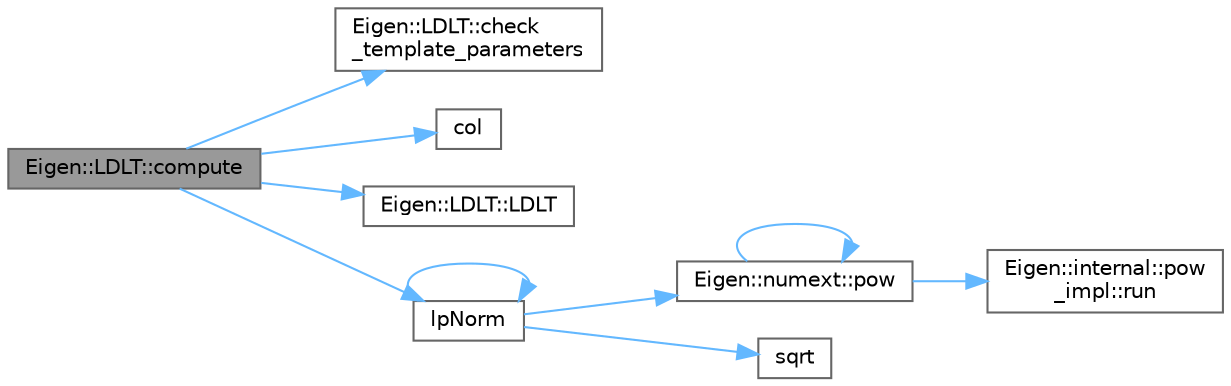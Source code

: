 digraph "Eigen::LDLT::compute"
{
 // LATEX_PDF_SIZE
  bgcolor="transparent";
  edge [fontname=Helvetica,fontsize=10,labelfontname=Helvetica,labelfontsize=10];
  node [fontname=Helvetica,fontsize=10,shape=box,height=0.2,width=0.4];
  rankdir="LR";
  Node1 [id="Node000001",label="Eigen::LDLT::compute",height=0.2,width=0.4,color="gray40", fillcolor="grey60", style="filled", fontcolor="black",tooltip=" "];
  Node1 -> Node2 [id="edge1_Node000001_Node000002",color="steelblue1",style="solid",tooltip=" "];
  Node2 [id="Node000002",label="Eigen::LDLT::check\l_template_parameters",height=0.2,width=0.4,color="grey40", fillcolor="white", style="filled",URL="$class_eigen_1_1_l_d_l_t.html#a711e8c7ef91a42a30f4be6df18c2fcc4",tooltip=" "];
  Node1 -> Node3 [id="edge2_Node000001_Node000003",color="steelblue1",style="solid",tooltip=" "];
  Node3 [id="Node000003",label="col",height=0.2,width=0.4,color="grey40", fillcolor="white", style="filled",URL="$_matrix_base__col_8cpp.html#aa168d9544aa6d49fce0cbfc0bec849b0",tooltip=" "];
  Node1 -> Node4 [id="edge3_Node000001_Node000004",color="steelblue1",style="solid",tooltip=" "];
  Node4 [id="Node000004",label="Eigen::LDLT::LDLT",height=0.2,width=0.4,color="grey40", fillcolor="white", style="filled",URL="$class_eigen_1_1_l_d_l_t.html#a2e06dedd2651649c5b251fbf9ba4e7d4",tooltip="Default Constructor."];
  Node1 -> Node5 [id="edge4_Node000001_Node000005",color="steelblue1",style="solid",tooltip=" "];
  Node5 [id="Node000005",label="lpNorm",height=0.2,width=0.4,color="grey40", fillcolor="white", style="filled",URL="$array__for__matrix_8cpp.html#a81aa408831f8d57ebe830dd2972ba4a8",tooltip=" "];
  Node5 -> Node5 [id="edge5_Node000005_Node000005",color="steelblue1",style="solid",tooltip=" "];
  Node5 -> Node6 [id="edge6_Node000005_Node000006",color="steelblue1",style="solid",tooltip=" "];
  Node6 [id="Node000006",label="Eigen::numext::pow",height=0.2,width=0.4,color="grey40", fillcolor="white", style="filled",URL="$namespace_eigen_1_1numext.html#a75dd92ce0095ac2b19578912f874b460",tooltip=" "];
  Node6 -> Node6 [id="edge7_Node000006_Node000006",color="steelblue1",style="solid",tooltip=" "];
  Node6 -> Node7 [id="edge8_Node000006_Node000007",color="steelblue1",style="solid",tooltip=" "];
  Node7 [id="Node000007",label="Eigen::internal::pow\l_impl::run",height=0.2,width=0.4,color="grey40", fillcolor="white", style="filled",URL="$struct_eigen_1_1internal_1_1pow__impl.html#a32a2e7c777738cc69bcf9021d35e9bc1",tooltip=" "];
  Node5 -> Node8 [id="edge9_Node000005_Node000008",color="steelblue1",style="solid",tooltip=" "];
  Node8 [id="Node000008",label="sqrt",height=0.2,width=0.4,color="grey40", fillcolor="white", style="filled",URL="$_array_cwise_unary_ops_8h.html#a656b9217a2fcb6de59dc8d1eb3079cc7",tooltip=" "];
}

